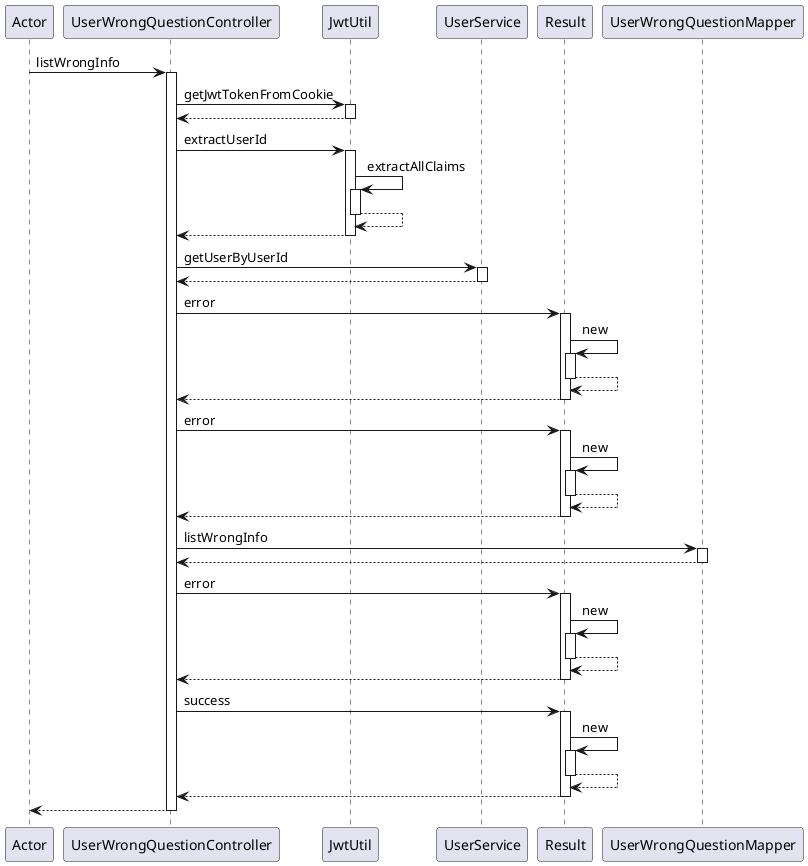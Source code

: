 @startuml
participant Actor
Actor -> UserWrongQuestionController : listWrongInfo
activate UserWrongQuestionController
UserWrongQuestionController -> JwtUtil : getJwtTokenFromCookie
activate JwtUtil
JwtUtil --> UserWrongQuestionController
deactivate JwtUtil
UserWrongQuestionController -> JwtUtil : extractUserId
activate JwtUtil
JwtUtil -> JwtUtil : extractAllClaims
activate JwtUtil
JwtUtil --> JwtUtil
deactivate JwtUtil
JwtUtil --> UserWrongQuestionController
deactivate JwtUtil
UserWrongQuestionController -> UserService : getUserByUserId
activate UserService
UserService --> UserWrongQuestionController
deactivate UserService
UserWrongQuestionController -> Result : error
activate Result
Result -> Result : new
activate Result
Result --> Result
deactivate Result
Result --> UserWrongQuestionController
deactivate Result
UserWrongQuestionController -> Result : error
activate Result
Result -> Result : new
activate Result
Result --> Result
deactivate Result
Result --> UserWrongQuestionController
deactivate Result
UserWrongQuestionController -> UserWrongQuestionMapper : listWrongInfo
activate UserWrongQuestionMapper
UserWrongQuestionMapper --> UserWrongQuestionController
deactivate UserWrongQuestionMapper
UserWrongQuestionController -> Result : error
activate Result
Result -> Result : new
activate Result
Result --> Result
deactivate Result
Result --> UserWrongQuestionController
deactivate Result
UserWrongQuestionController -> Result : success
activate Result
Result -> Result : new
activate Result
Result --> Result
deactivate Result
Result --> UserWrongQuestionController
deactivate Result
return
@enduml